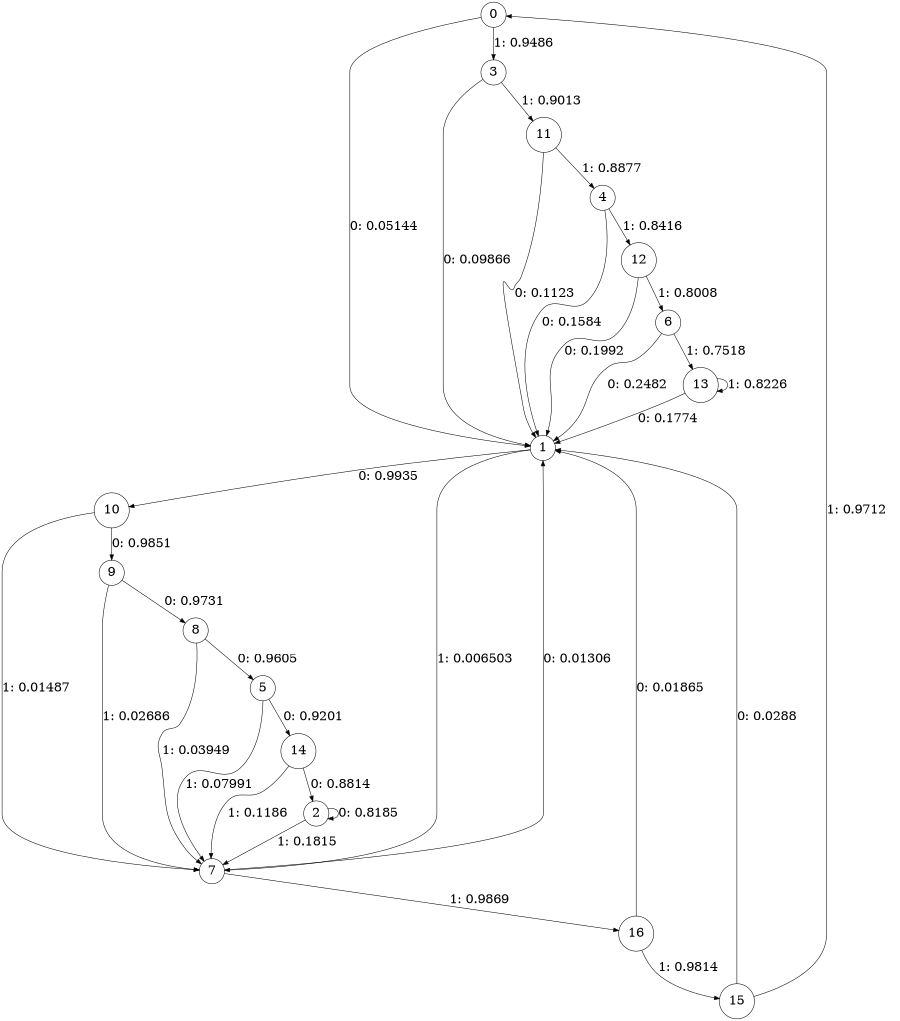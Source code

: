 digraph "ch2_both_grouped_diff_L10" {
size = "6,8.5";
ratio = "fill";
node [shape = circle];
node [fontsize = 24];
edge [fontsize = 24];
0 -> 1 [label = "0: 0.05144  "];
0 -> 3 [label = "1: 0.9486   "];
1 -> 10 [label = "0: 0.9935   "];
1 -> 7 [label = "1: 0.006503  "];
2 -> 2 [label = "0: 0.8185   "];
2 -> 7 [label = "1: 0.1815   "];
3 -> 1 [label = "0: 0.09866  "];
3 -> 11 [label = "1: 0.9013   "];
4 -> 1 [label = "0: 0.1584   "];
4 -> 12 [label = "1: 0.8416   "];
5 -> 14 [label = "0: 0.9201   "];
5 -> 7 [label = "1: 0.07991  "];
6 -> 1 [label = "0: 0.2482   "];
6 -> 13 [label = "1: 0.7518   "];
7 -> 1 [label = "0: 0.01306  "];
7 -> 16 [label = "1: 0.9869   "];
8 -> 5 [label = "0: 0.9605   "];
8 -> 7 [label = "1: 0.03949  "];
9 -> 8 [label = "0: 0.9731   "];
9 -> 7 [label = "1: 0.02686  "];
10 -> 9 [label = "0: 0.9851   "];
10 -> 7 [label = "1: 0.01487  "];
11 -> 1 [label = "0: 0.1123   "];
11 -> 4 [label = "1: 0.8877   "];
12 -> 1 [label = "0: 0.1992   "];
12 -> 6 [label = "1: 0.8008   "];
13 -> 1 [label = "0: 0.1774   "];
13 -> 13 [label = "1: 0.8226   "];
14 -> 2 [label = "0: 0.8814   "];
14 -> 7 [label = "1: 0.1186   "];
15 -> 1 [label = "0: 0.0288   "];
15 -> 0 [label = "1: 0.9712   "];
16 -> 1 [label = "0: 0.01865  "];
16 -> 15 [label = "1: 0.9814   "];
}